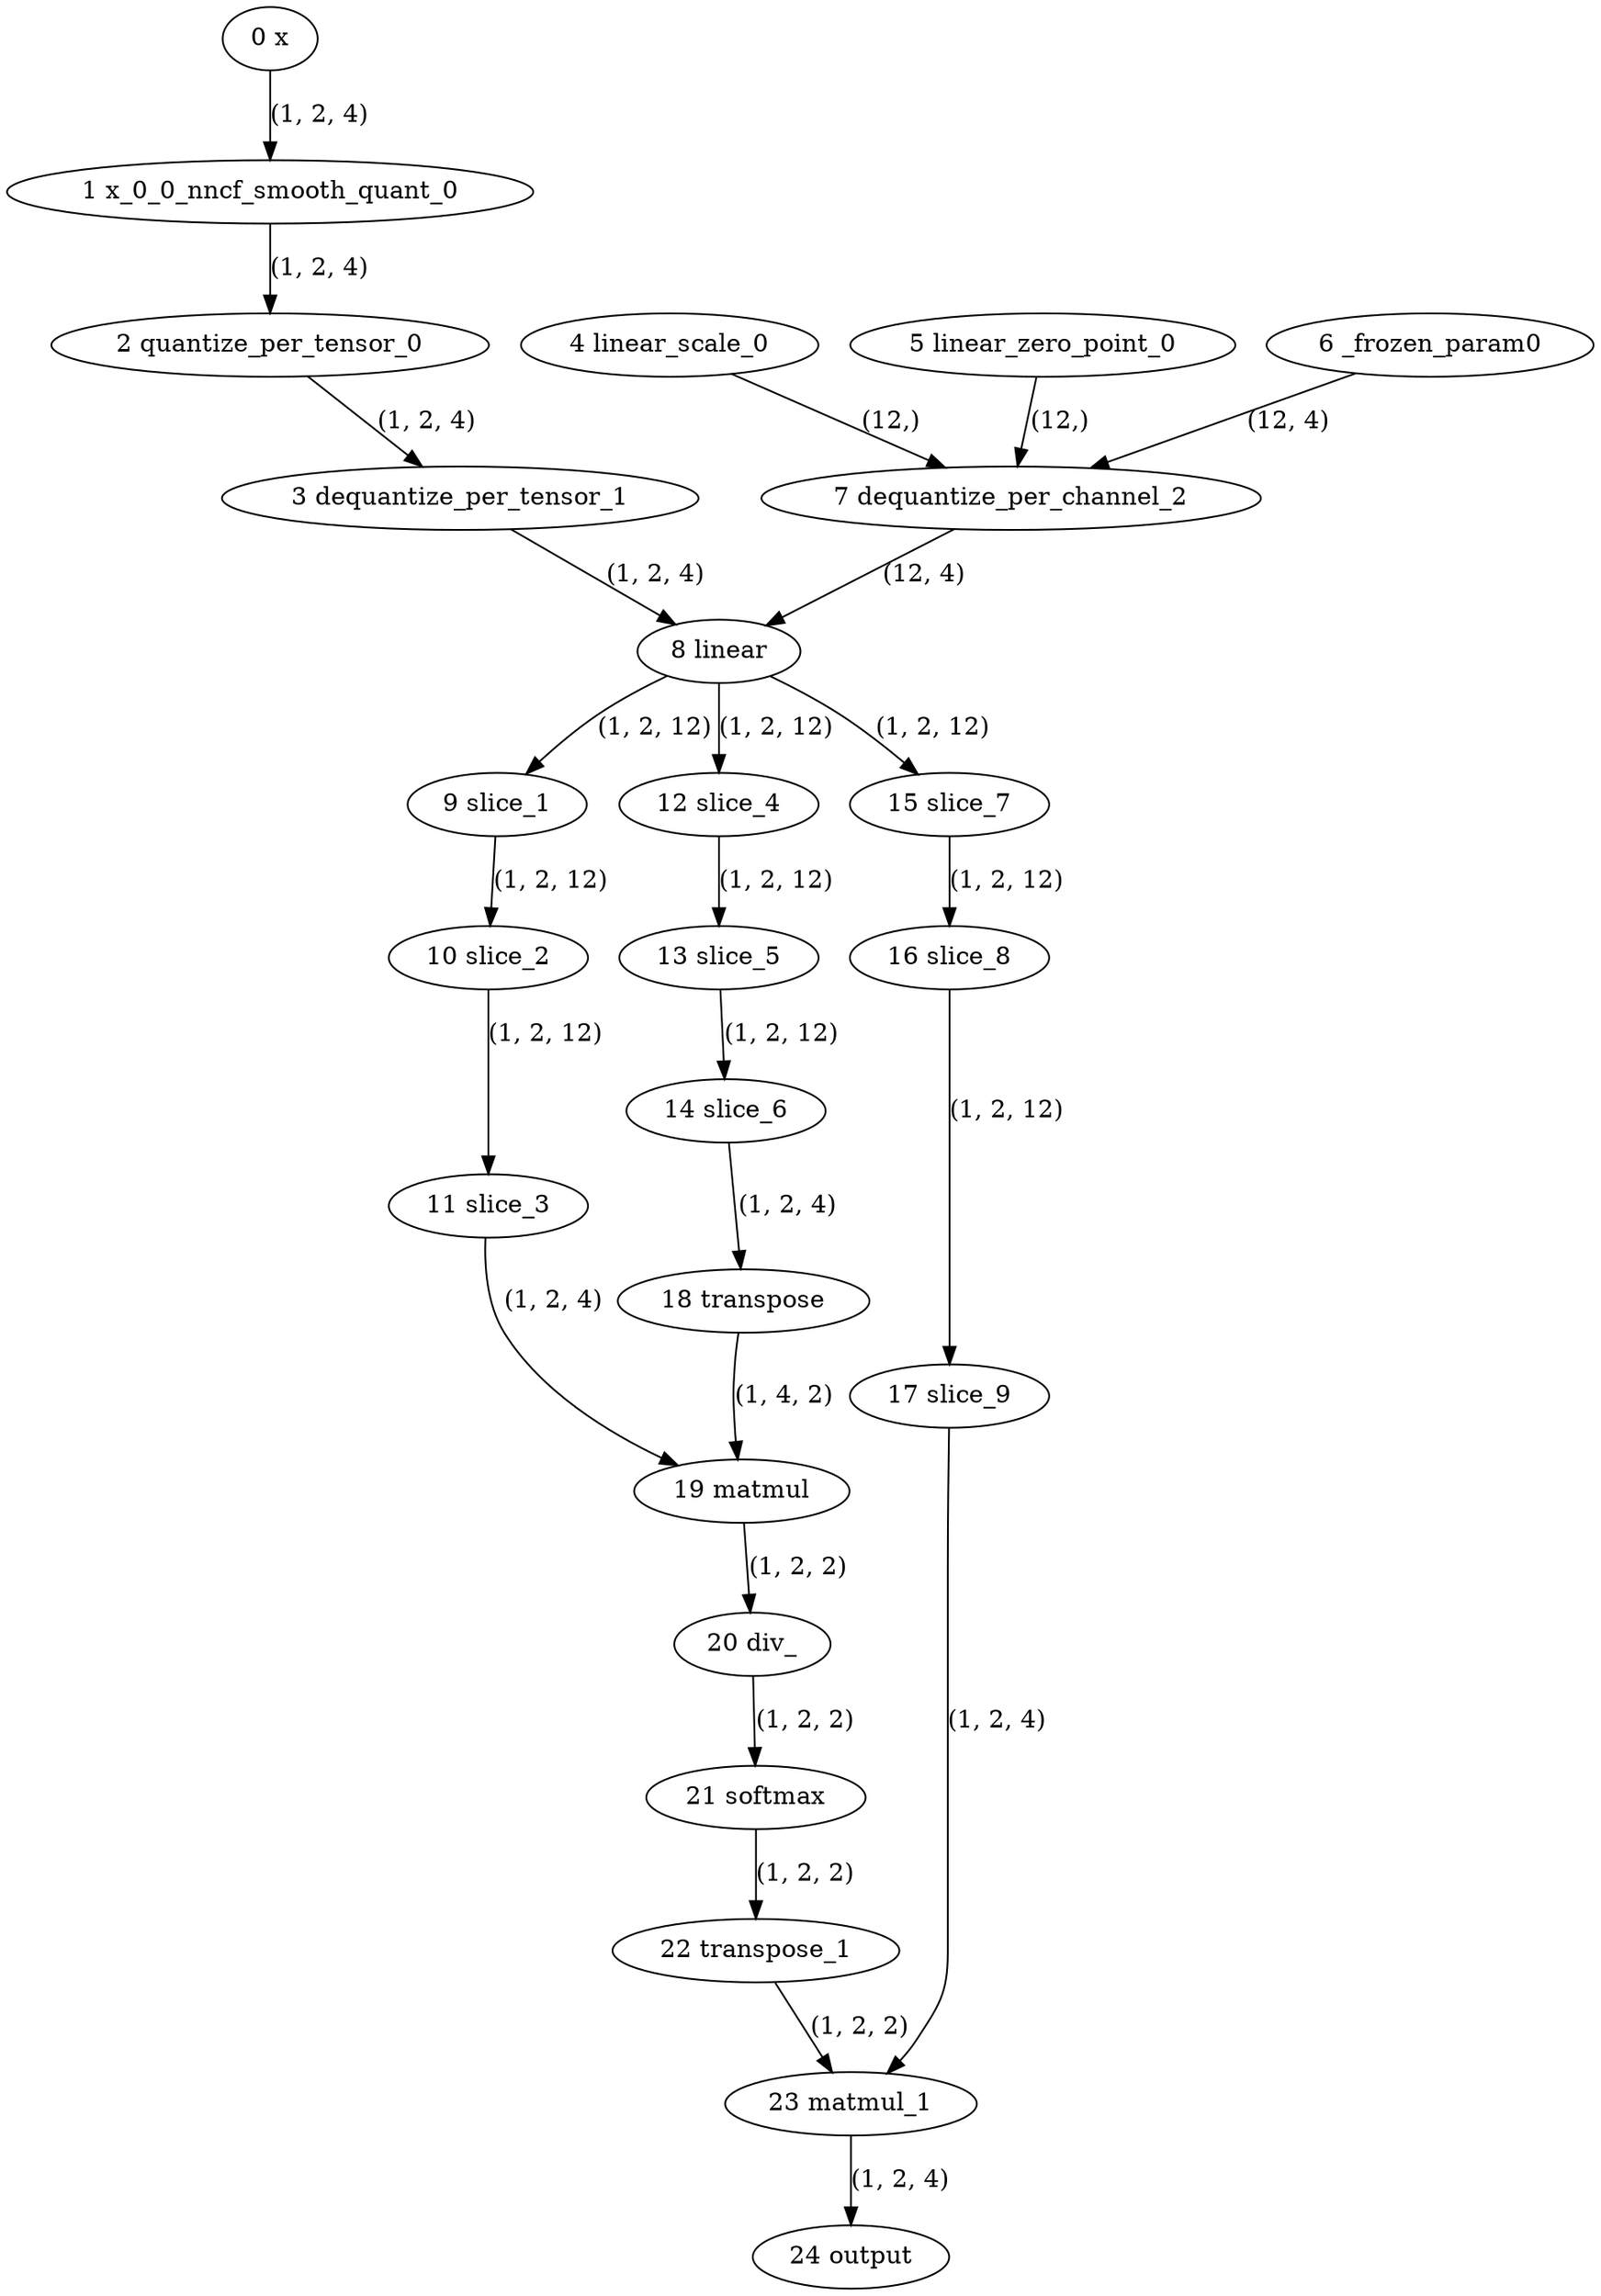 strict digraph {
"0 x" [id=0, type=input];
"1 x_0_0_nncf_smooth_quant_0" [id=1, type="call_module"];
"2 quantize_per_tensor_0" [id=2, type="quantize_per_tensor"];
"3 dequantize_per_tensor_1" [id=3, type="dequantize_per_tensor"];
"4 linear_scale_0" [id=4, type="get_attr"];
"5 linear_zero_point_0" [id=5, type="get_attr"];
"6 _frozen_param0" [id=6, type="get_attr"];
"7 dequantize_per_channel_2" [id=7, type="dequantize_per_channel"];
"8 linear" [id=8, type=linear];
"9 slice_1" [id=9, type=slice];
"10 slice_2" [id=10, type=slice];
"11 slice_3" [id=11, type=slice];
"12 slice_4" [id=12, type=slice];
"13 slice_5" [id=13, type=slice];
"14 slice_6" [id=14, type=slice];
"15 slice_7" [id=15, type=slice];
"16 slice_8" [id=16, type=slice];
"17 slice_9" [id=17, type=slice];
"18 transpose" [id=18, type=transpose];
"19 matmul" [id=19, type=matmul];
"20 div_" [id=20, type="div_"];
"21 softmax" [id=21, type=softmax];
"22 transpose_1" [id=22, type=transpose];
"23 matmul_1" [id=23, type=matmul];
"24 output" [id=24, type=output];
"0 x" -> "1 x_0_0_nncf_smooth_quant_0" [style=solid, label="(1, 2, 4)"];
"1 x_0_0_nncf_smooth_quant_0" -> "2 quantize_per_tensor_0" [style=solid, label="(1, 2, 4)"];
"2 quantize_per_tensor_0" -> "3 dequantize_per_tensor_1" [style=solid, label="(1, 2, 4)"];
"3 dequantize_per_tensor_1" -> "8 linear" [style=solid, label="(1, 2, 4)"];
"4 linear_scale_0" -> "7 dequantize_per_channel_2" [style=solid, label="(12,)"];
"5 linear_zero_point_0" -> "7 dequantize_per_channel_2" [style=solid, label="(12,)"];
"6 _frozen_param0" -> "7 dequantize_per_channel_2" [style=solid, label="(12, 4)"];
"7 dequantize_per_channel_2" -> "8 linear" [style=solid, label="(12, 4)"];
"8 linear" -> "9 slice_1" [style=solid, label="(1, 2, 12)"];
"8 linear" -> "12 slice_4" [style=solid, label="(1, 2, 12)"];
"8 linear" -> "15 slice_7" [style=solid, label="(1, 2, 12)"];
"9 slice_1" -> "10 slice_2" [style=solid, label="(1, 2, 12)"];
"10 slice_2" -> "11 slice_3" [style=solid, label="(1, 2, 12)"];
"11 slice_3" -> "19 matmul" [style=solid, label="(1, 2, 4)"];
"12 slice_4" -> "13 slice_5" [style=solid, label="(1, 2, 12)"];
"13 slice_5" -> "14 slice_6" [style=solid, label="(1, 2, 12)"];
"14 slice_6" -> "18 transpose" [style=solid, label="(1, 2, 4)"];
"15 slice_7" -> "16 slice_8" [style=solid, label="(1, 2, 12)"];
"16 slice_8" -> "17 slice_9" [style=solid, label="(1, 2, 12)"];
"17 slice_9" -> "23 matmul_1" [style=solid, label="(1, 2, 4)"];
"18 transpose" -> "19 matmul" [style=solid, label="(1, 4, 2)"];
"19 matmul" -> "20 div_" [style=solid, label="(1, 2, 2)"];
"20 div_" -> "21 softmax" [style=solid, label="(1, 2, 2)"];
"21 softmax" -> "22 transpose_1" [style=solid, label="(1, 2, 2)"];
"22 transpose_1" -> "23 matmul_1" [style=solid, label="(1, 2, 2)"];
"23 matmul_1" -> "24 output" [style=solid, label="(1, 2, 4)"];
}
